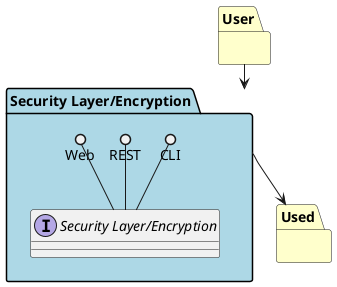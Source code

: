 @startuml

package "User" #ffffcc {

}

package "Used" #ffffcc {

}

package "Security Layer/Encryption" #lightblue {

    interface "Security Layer/Encryption" {
    }

    CLI ()-- "Security Layer/Encryption"
    REST ()-- "Security Layer/Encryption"
    Web ()-- "Security Layer/Encryption"
}

User --> "Security Layer/Encryption"
"Security Layer/Encryption" --> Used

@enduml
